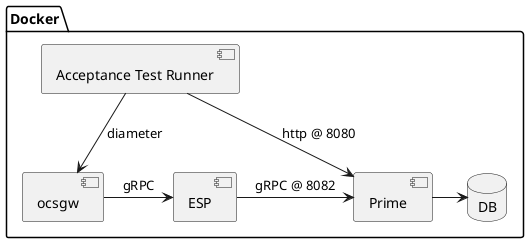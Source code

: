 @startuml
package "Docker" {
 [Acceptance Test Runner]
 [ocsgw]
 [ESP]
 [Prime]
 database DB
}

[Acceptance Test Runner] --> [ocsgw] : diameter
[Acceptance Test Runner] -> [Prime] : http @ 8080
[ocsgw] -> [ESP] : gRPC
[ESP] -> [Prime] : gRPC @ 8082
[Prime] ->  DB

@enduml
